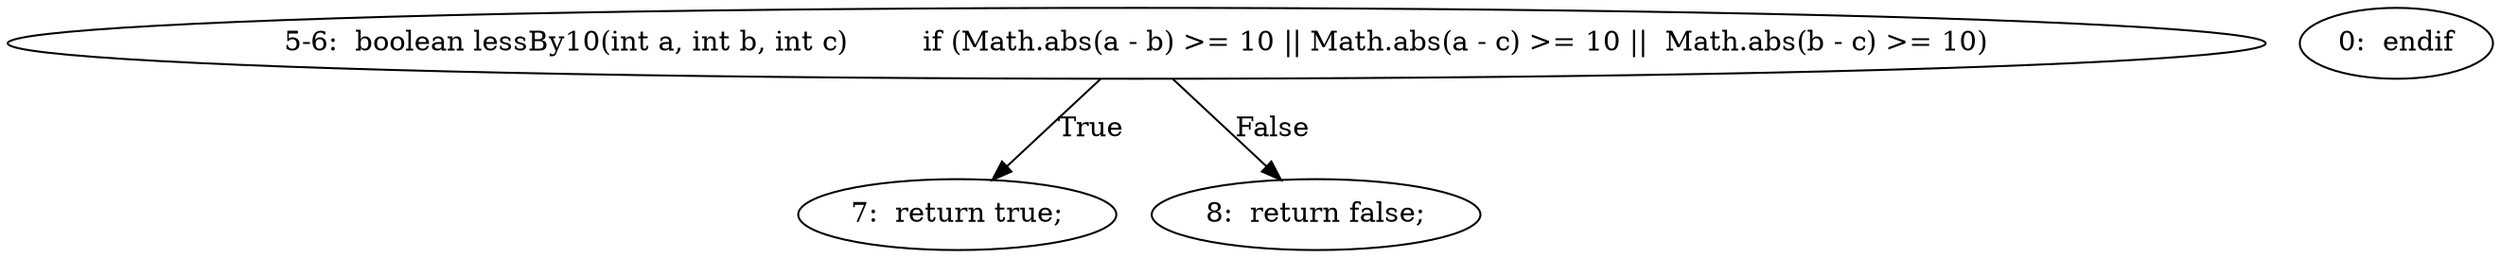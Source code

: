 digraph result_test { 
// graph-vertices
  a1  [label="5-6:  boolean lessBy10(int a, int b, int c)	if (Math.abs(a - b) >= 10 || Math.abs(a - c) >= 10 ||  Math.abs(b - c) >= 10)"]; 
  2  [label="7:  return true;"]; 
  3  [label="0:  endif"]; 
  4  [label="8:  return false;"]; 
// graph-edges
  a1 -> 2  [label="True"]; 
  a1 -> 4  [label="False"]; 
}